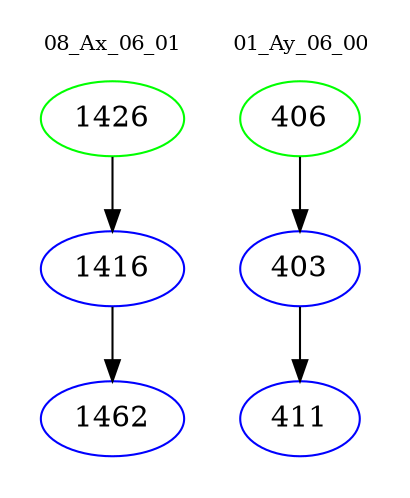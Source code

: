 digraph{
subgraph cluster_0 {
color = white
label = "08_Ax_06_01";
fontsize=10;
T0_1426 [label="1426", color="green"]
T0_1426 -> T0_1416 [color="black"]
T0_1416 [label="1416", color="blue"]
T0_1416 -> T0_1462 [color="black"]
T0_1462 [label="1462", color="blue"]
}
subgraph cluster_1 {
color = white
label = "01_Ay_06_00";
fontsize=10;
T1_406 [label="406", color="green"]
T1_406 -> T1_403 [color="black"]
T1_403 [label="403", color="blue"]
T1_403 -> T1_411 [color="black"]
T1_411 [label="411", color="blue"]
}
}
